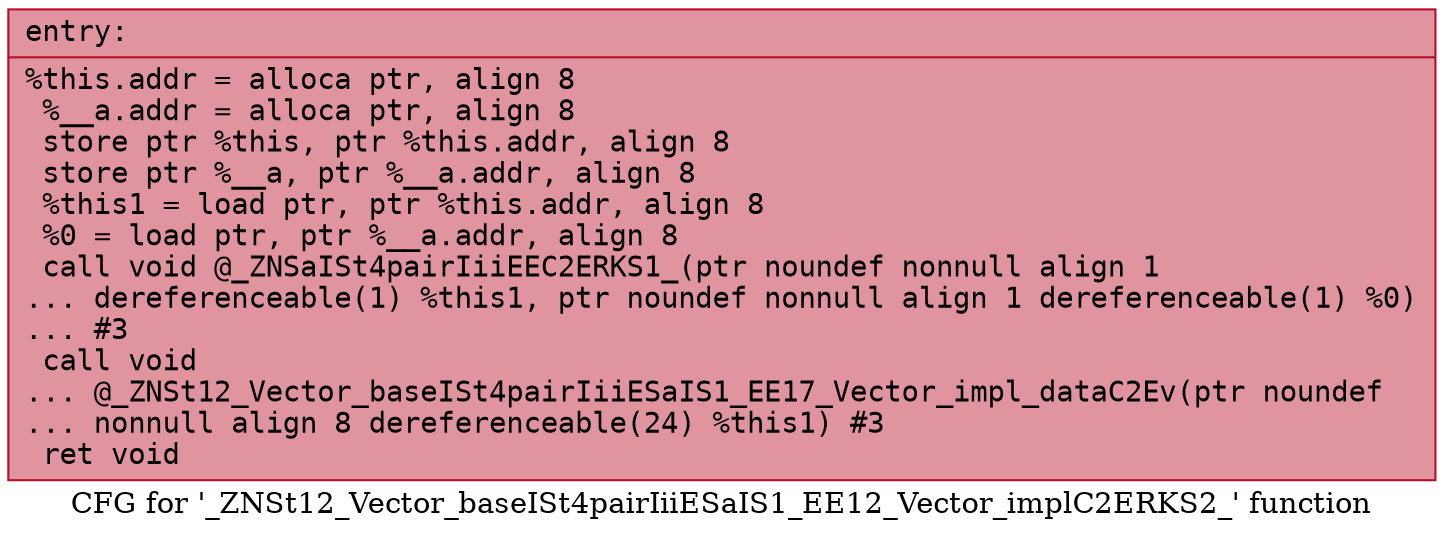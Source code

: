 digraph "CFG for '_ZNSt12_Vector_baseISt4pairIiiESaIS1_EE12_Vector_implC2ERKS2_' function" {
	label="CFG for '_ZNSt12_Vector_baseISt4pairIiiESaIS1_EE12_Vector_implC2ERKS2_' function";

	Node0x56307d719da0 [shape=record,color="#b70d28ff", style=filled, fillcolor="#b70d2870" fontname="Courier",label="{entry:\l|  %this.addr = alloca ptr, align 8\l  %__a.addr = alloca ptr, align 8\l  store ptr %this, ptr %this.addr, align 8\l  store ptr %__a, ptr %__a.addr, align 8\l  %this1 = load ptr, ptr %this.addr, align 8\l  %0 = load ptr, ptr %__a.addr, align 8\l  call void @_ZNSaISt4pairIiiEEC2ERKS1_(ptr noundef nonnull align 1\l... dereferenceable(1) %this1, ptr noundef nonnull align 1 dereferenceable(1) %0)\l... #3\l  call void\l... @_ZNSt12_Vector_baseISt4pairIiiESaIS1_EE17_Vector_impl_dataC2Ev(ptr noundef\l... nonnull align 8 dereferenceable(24) %this1) #3\l  ret void\l}"];
}
